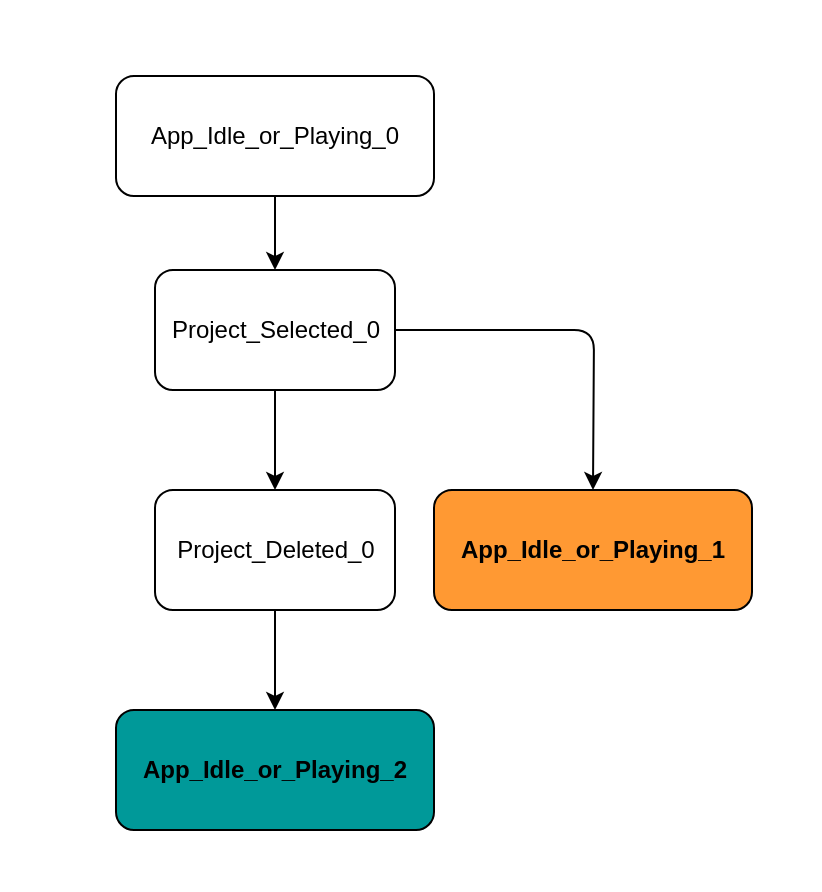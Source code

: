 <mxfile>
    <diagram id="0MLLfg1iaX1Cuq8qHvcu" name="Page-1">
        <mxGraphModel dx="622" dy="389" grid="1" gridSize="10" guides="1" tooltips="1" connect="1" arrows="1" fold="1" page="1" pageScale="1" pageWidth="850" pageHeight="1100" math="0" shadow="0">
            <root>
                <mxCell id="0"/>
                <mxCell id="1" parent="0"/>
                <mxCell id="27" value="" style="rounded=0;whiteSpace=wrap;html=1;fillColor=#FFFFFF;strokeColor=none;strokeWidth=0;" parent="1" vertex="1">
                    <mxGeometry x="130" y="405" width="410" height="445" as="geometry"/>
                </mxCell>
                <mxCell id="23" style="edgeStyle=none;html=1;entryX=0.5;entryY=0;entryDx=0;entryDy=0;strokeColor=#000000;" parent="1" source="12" target="13" edge="1">
                    <mxGeometry relative="1" as="geometry"/>
                </mxCell>
                <mxCell id="12" value="App_Idle_or_Playing_0" style="rounded=1;whiteSpace=wrap;html=1;strokeColor=#000000;fillColor=none;fontColor=#000000;" parent="1" vertex="1">
                    <mxGeometry x="188" y="443" width="159" height="60" as="geometry"/>
                </mxCell>
                <mxCell id="18" style="edgeStyle=none;html=1;strokeColor=#000000;" parent="1" source="13" target="17" edge="1">
                    <mxGeometry relative="1" as="geometry"/>
                </mxCell>
                <mxCell id="26" style="edgeStyle=none;html=1;entryX=0.5;entryY=0;entryDx=0;entryDy=0;strokeColor=#000000;" parent="1" source="13" target="25" edge="1">
                    <mxGeometry relative="1" as="geometry">
                        <Array as="points">
                            <mxPoint x="427" y="570"/>
                        </Array>
                    </mxGeometry>
                </mxCell>
                <mxCell id="13" value="Project_Selected_0" style="rounded=1;whiteSpace=wrap;html=1;strokeColor=#000000;fillColor=none;fontColor=#000000;" parent="1" vertex="1">
                    <mxGeometry x="207.5" y="540" width="120" height="60" as="geometry"/>
                </mxCell>
                <mxCell id="22" style="edgeStyle=none;html=1;strokeColor=#000000;" parent="1" source="17" target="21" edge="1">
                    <mxGeometry relative="1" as="geometry">
                        <mxPoint x="250" y="780" as="targetPoint"/>
                        <Array as="points"/>
                    </mxGeometry>
                </mxCell>
                <mxCell id="17" value="Project_Deleted_0" style="rounded=1;whiteSpace=wrap;html=1;strokeColor=#000000;fillColor=none;fontColor=#000000;" parent="1" vertex="1">
                    <mxGeometry x="207.5" y="650" width="120" height="60" as="geometry"/>
                </mxCell>
                <mxCell id="21" value="&lt;font&gt;App_Idle_or_Playing_2&lt;/font&gt;" style="rounded=1;whiteSpace=wrap;html=1;fillColor=#009999;strokeColor=#000000;fontColor=#000000;fontStyle=1" parent="1" vertex="1">
                    <mxGeometry x="188" y="760" width="159" height="60" as="geometry"/>
                </mxCell>
                <mxCell id="25" value="App_Idle_or_Playing_1" style="rounded=1;whiteSpace=wrap;html=1;fillColor=#FF9933;strokeColor=#000000;fontColor=#000000;fontStyle=1" parent="1" vertex="1">
                    <mxGeometry x="347" y="650" width="159" height="60" as="geometry"/>
                </mxCell>
            </root>
        </mxGraphModel>
    </diagram>
</mxfile>